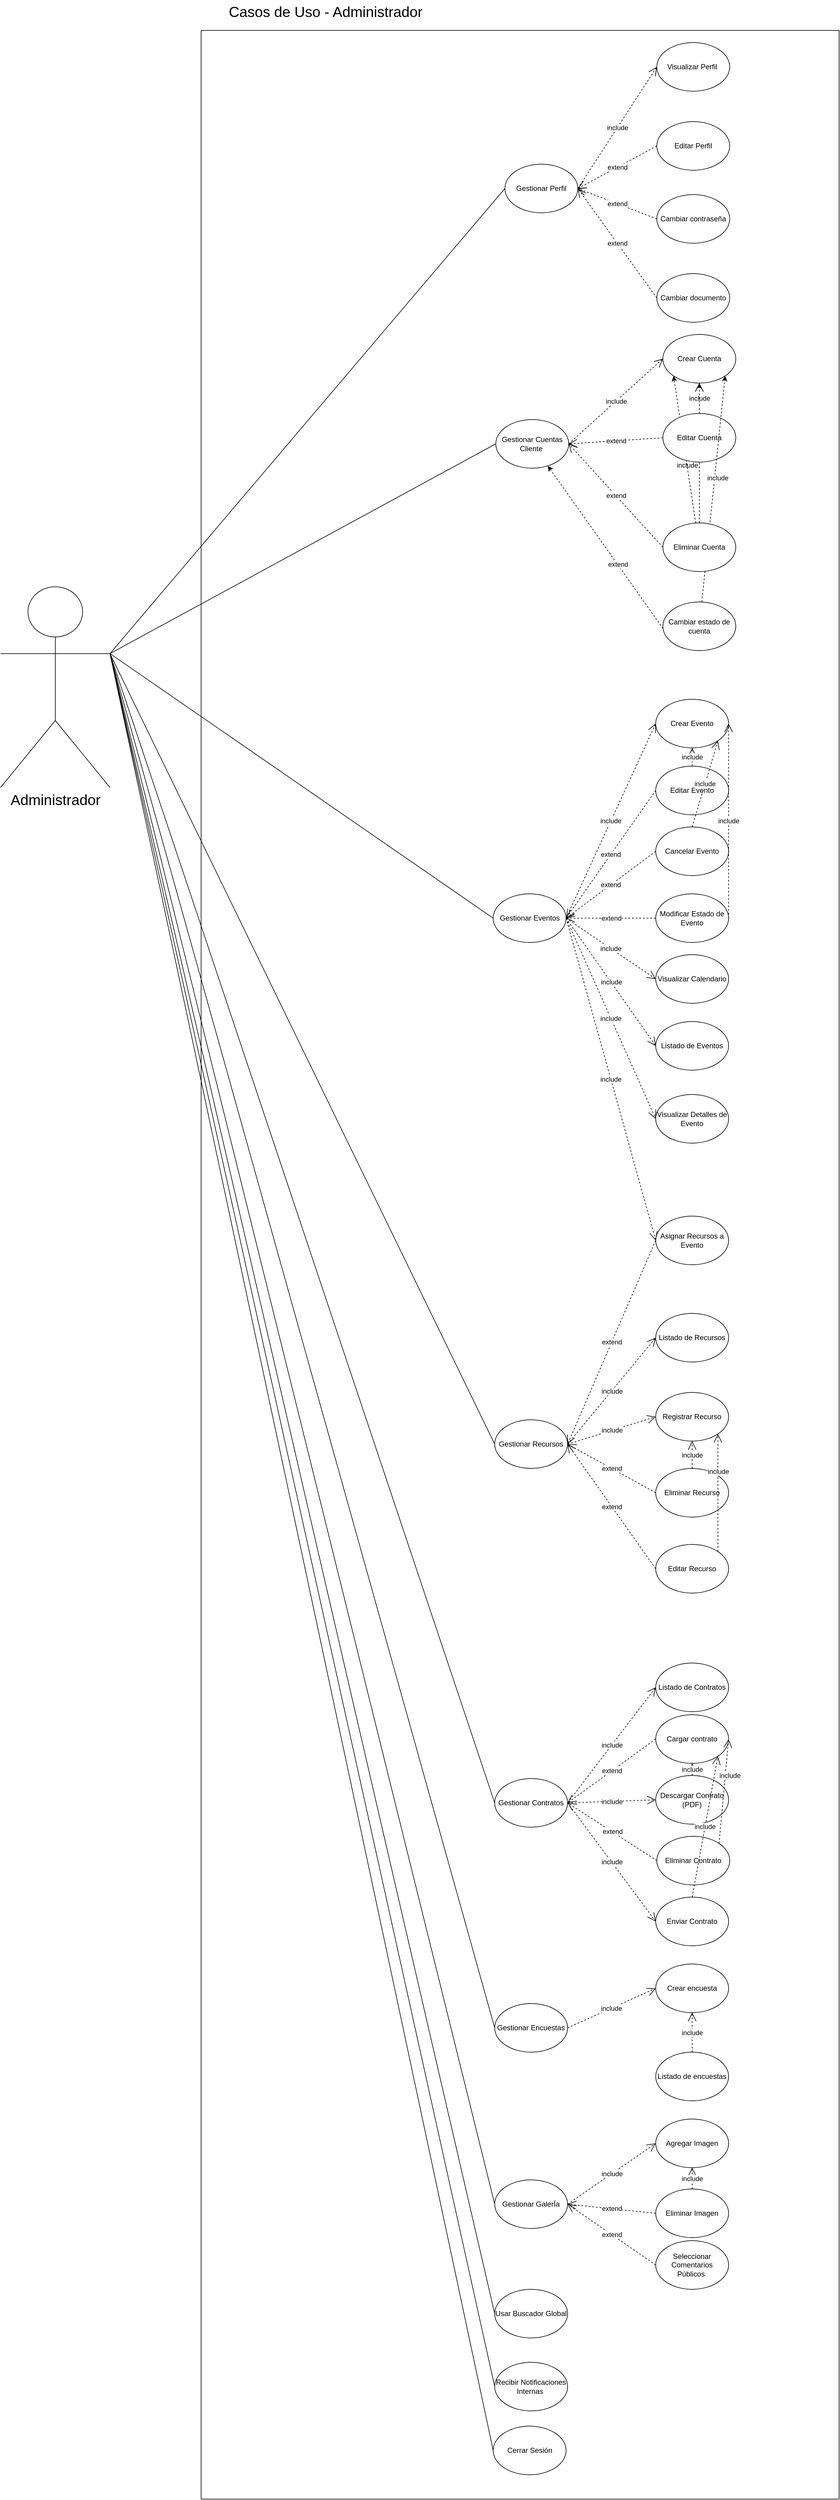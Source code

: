 <mxfile version="27.1.6">
  <diagram name="Página-1" id="qCD8LlZWf-FDTF0RTweC">
    <mxGraphModel grid="1" page="1" gridSize="10" guides="1" tooltips="1" connect="1" arrows="1" fold="1" pageScale="1" pageWidth="850" pageHeight="1100" math="0" shadow="0">
      <root>
        <mxCell id="0" />
        <mxCell id="1" parent="0" />
        <mxCell id="HKg7R5XcDU68hKLo9QRB-1" value="" style="rounded=0;whiteSpace=wrap;html=1;" vertex="1" parent="1">
          <mxGeometry x="440" y="90" width="1050" height="4060" as="geometry" />
        </mxCell>
        <mxCell id="HKg7R5XcDU68hKLo9QRB-2" value="&lt;font style=&quot;font-size: 24px;&quot;&gt;Administrador&lt;/font&gt;" style="shape=umlActor;verticalLabelPosition=bottom;verticalAlign=top;html=1;outlineConnect=0;" vertex="1" parent="1">
          <mxGeometry x="110" y="1005" width="180" height="330" as="geometry" />
        </mxCell>
        <mxCell id="HKg7R5XcDU68hKLo9QRB-5" value="Crear Evento" style="ellipse;whiteSpace=wrap;html=1;" vertex="1" parent="1">
          <mxGeometry x="1188.18" y="1190" width="120" height="80" as="geometry" />
        </mxCell>
        <mxCell id="HKg7R5XcDU68hKLo9QRB-7" value="Gestionar Cuentas Cliente&amp;nbsp;" style="ellipse;whiteSpace=wrap;html=1;" vertex="1" parent="1">
          <mxGeometry x="925" y="730" width="120" height="80" as="geometry" />
        </mxCell>
        <mxCell id="HKg7R5XcDU68hKLo9QRB-12" value="&lt;font style=&quot;font-size: 24px;&quot;&gt;Casos de Uso - Administrador&lt;/font&gt;" style="text;html=1;align=center;verticalAlign=middle;whiteSpace=wrap;rounded=0;" vertex="1" parent="1">
          <mxGeometry x="470" y="40" width="350" height="40" as="geometry" />
        </mxCell>
        <mxCell id="HKg7R5XcDU68hKLo9QRB-16" value="Editar Evento" style="ellipse;whiteSpace=wrap;html=1;" vertex="1" parent="1">
          <mxGeometry x="1188.18" y="1300" width="120" height="80" as="geometry" />
        </mxCell>
        <mxCell id="HKg7R5XcDU68hKLo9QRB-17" value="Cancelar Evento" style="ellipse;whiteSpace=wrap;html=1;" vertex="1" parent="1">
          <mxGeometry x="1188.18" y="1400" width="120" height="80" as="geometry" />
        </mxCell>
        <mxCell id="HKg7R5XcDU68hKLo9QRB-18" value="Modificar Estado de Evento" style="ellipse;whiteSpace=wrap;html=1;" vertex="1" parent="1">
          <mxGeometry x="1188.18" y="1510" width="120" height="80" as="geometry" />
        </mxCell>
        <mxCell id="HKg7R5XcDU68hKLo9QRB-24" value="Eliminar Recurso" style="ellipse;whiteSpace=wrap;html=1;" vertex="1" parent="1">
          <mxGeometry x="1188.18" y="2455" width="120" height="80" as="geometry" />
        </mxCell>
        <mxCell id="HKg7R5XcDU68hKLo9QRB-25" value="Listado de Contratos" style="ellipse;whiteSpace=wrap;html=1;" vertex="1" parent="1">
          <mxGeometry x="1188.18" y="2775" width="120" height="80" as="geometry" />
        </mxCell>
        <mxCell id="HKg7R5XcDU68hKLo9QRB-27" value="Visualizar Calendario" style="ellipse;whiteSpace=wrap;html=1;" vertex="1" parent="1">
          <mxGeometry x="1188.18" y="1610" width="120" height="80" as="geometry" />
        </mxCell>
        <mxCell id="HKg7R5XcDU68hKLo9QRB-33" value="Seleccionar Comentarios Públicos&amp;nbsp;" style="ellipse;whiteSpace=wrap;html=1;" vertex="1" parent="1">
          <mxGeometry x="1188.18" y="3725" width="120" height="80" as="geometry" />
        </mxCell>
        <mxCell id="HKg7R5XcDU68hKLo9QRB-39" value="" style="endArrow=none;html=1;rounded=0;entryX=0;entryY=0.5;entryDx=0;entryDy=0;exitX=1;exitY=0.333;exitDx=0;exitDy=0;exitPerimeter=0;" edge="1" parent="1" source="HKg7R5XcDU68hKLo9QRB-2" target="HKg7R5XcDU68hKLo9QRB-7">
          <mxGeometry width="50" height="50" relative="1" as="geometry">
            <mxPoint x="340" y="820" as="sourcePoint" />
            <mxPoint x="1340" y="440" as="targetPoint" />
          </mxGeometry>
        </mxCell>
        <mxCell id="HKg7R5XcDU68hKLo9QRB-40" style="edgeStyle=orthogonalEdgeStyle;rounded=0;orthogonalLoop=1;jettySize=auto;html=1;exitX=0.5;exitY=1;exitDx=0;exitDy=0;" edge="1" parent="1">
          <mxGeometry relative="1" as="geometry">
            <mxPoint x="982.5" y="370" as="sourcePoint" />
            <mxPoint x="982.5" y="370" as="targetPoint" />
          </mxGeometry>
        </mxCell>
        <mxCell id="HKg7R5XcDU68hKLo9QRB-41" value="Asignar Recursos a Evento" style="ellipse;whiteSpace=wrap;html=1;" vertex="1" parent="1">
          <mxGeometry x="1188.18" y="2040" width="120" height="80" as="geometry" />
        </mxCell>
        <mxCell id="HKg7R5XcDU68hKLo9QRB-42" value="Editar Recurso" style="ellipse;whiteSpace=wrap;html=1;" vertex="1" parent="1">
          <mxGeometry x="1188.18" y="2580" width="120" height="80" as="geometry" />
        </mxCell>
        <mxCell id="HKg7R5XcDU68hKLo9QRB-43" value="Listado de Recursos" style="ellipse;whiteSpace=wrap;html=1;" vertex="1" parent="1">
          <mxGeometry x="1188.18" y="2200" width="120" height="80" as="geometry" />
        </mxCell>
        <mxCell id="HKg7R5XcDU68hKLo9QRB-46" value="" style="endArrow=none;html=1;rounded=0;entryX=0;entryY=0.5;entryDx=0;entryDy=0;exitX=1;exitY=0.333;exitDx=0;exitDy=0;exitPerimeter=0;" edge="1" parent="1" source="HKg7R5XcDU68hKLo9QRB-2" target="RX_kHGL_RDS74yyBWtLW-24">
          <mxGeometry width="50" height="50" relative="1" as="geometry">
            <mxPoint x="340" y="820" as="sourcePoint" />
            <mxPoint x="980" y="520" as="targetPoint" />
          </mxGeometry>
        </mxCell>
        <mxCell id="HKg7R5XcDU68hKLo9QRB-50" value="Crear encuesta" style="ellipse;whiteSpace=wrap;html=1;" vertex="1" parent="1">
          <mxGeometry x="1188.18" y="3270" width="120" height="80" as="geometry" />
        </mxCell>
        <mxCell id="HKg7R5XcDU68hKLo9QRB-63" value="Usar Buscador Global" style="ellipse;whiteSpace=wrap;html=1;" vertex="1" parent="1">
          <mxGeometry x="923.18" y="3805" width="120" height="80" as="geometry" />
        </mxCell>
        <mxCell id="HKg7R5XcDU68hKLo9QRB-86" value="" style="endArrow=none;html=1;rounded=0;entryX=0;entryY=0.5;entryDx=0;entryDy=0;exitX=1;exitY=0.333;exitDx=0;exitDy=0;exitPerimeter=0;" edge="1" parent="1" source="HKg7R5XcDU68hKLo9QRB-2" target="fYBRZ07Q0E3q4MqtSQ1T-11">
          <mxGeometry width="50" height="50" relative="1" as="geometry">
            <mxPoint x="270" y="990" as="sourcePoint" />
            <mxPoint x="925" y="2500" as="targetPoint" />
          </mxGeometry>
        </mxCell>
        <mxCell id="HKg7R5XcDU68hKLo9QRB-93" value="" style="endArrow=none;html=1;rounded=0;entryX=0;entryY=0.5;entryDx=0;entryDy=0;exitX=1;exitY=0.333;exitDx=0;exitDy=0;exitPerimeter=0;" edge="1" parent="1" source="HKg7R5XcDU68hKLo9QRB-2" target="RX_kHGL_RDS74yyBWtLW-43">
          <mxGeometry width="50" height="50" relative="1" as="geometry">
            <mxPoint x="280" y="980" as="sourcePoint" />
            <mxPoint x="925" y="2920" as="targetPoint" />
          </mxGeometry>
        </mxCell>
        <mxCell id="HKg7R5XcDU68hKLo9QRB-104" value="" style="endArrow=none;html=1;rounded=0;exitX=1;exitY=0.333;exitDx=0;exitDy=0;exitPerimeter=0;entryX=0;entryY=0.5;entryDx=0;entryDy=0;" edge="1" parent="1" source="HKg7R5XcDU68hKLo9QRB-2" target="HKg7R5XcDU68hKLo9QRB-63">
          <mxGeometry width="50" height="50" relative="1" as="geometry">
            <mxPoint x="280" y="1000" as="sourcePoint" />
            <mxPoint x="920" y="3160" as="targetPoint" />
          </mxGeometry>
        </mxCell>
        <mxCell id="fYBRZ07Q0E3q4MqtSQ1T-7" value="Registrar Recurso" style="ellipse;whiteSpace=wrap;html=1;" vertex="1" parent="1">
          <mxGeometry x="1188.18" y="2330" width="120" height="80" as="geometry" />
        </mxCell>
        <mxCell id="fYBRZ07Q0E3q4MqtSQ1T-11" value="Recibir Notificaciones Internas&amp;nbsp;" style="ellipse;whiteSpace=wrap;html=1;" vertex="1" parent="1">
          <mxGeometry x="923.18" y="3925" width="120" height="80" as="geometry" />
        </mxCell>
        <mxCell id="fYBRZ07Q0E3q4MqtSQ1T-19" value="" style="endArrow=none;html=1;rounded=0;entryX=0;entryY=0.5;entryDx=0;entryDy=0;exitX=1;exitY=0.333;exitDx=0;exitDy=0;exitPerimeter=0;" edge="1" parent="1" source="HKg7R5XcDU68hKLo9QRB-2" target="RX_kHGL_RDS74yyBWtLW-40">
          <mxGeometry width="50" height="50" relative="1" as="geometry">
            <mxPoint x="280" y="1100" as="sourcePoint" />
            <mxPoint x="920" y="3450" as="targetPoint" />
          </mxGeometry>
        </mxCell>
        <mxCell id="keC2F5JN13AykL1fHEA7-13" value="Listado de encuestas" style="ellipse;whiteSpace=wrap;html=1;" vertex="1" parent="1">
          <mxGeometry x="1188.18" y="3415" width="120" height="80" as="geometry" />
        </mxCell>
        <mxCell id="keC2F5JN13AykL1fHEA7-15" value="" style="endArrow=none;html=1;rounded=0;exitX=1;exitY=0.333;exitDx=0;exitDy=0;exitPerimeter=0;entryX=0;entryY=0.5;entryDx=0;entryDy=0;" edge="1" parent="1" source="HKg7R5XcDU68hKLo9QRB-2" target="RX_kHGL_RDS74yyBWtLW-18">
          <mxGeometry width="50" height="50" relative="1" as="geometry">
            <mxPoint x="440" y="1417" as="sourcePoint" />
            <mxPoint x="927" y="1030" as="targetPoint" />
          </mxGeometry>
        </mxCell>
        <mxCell id="keC2F5JN13AykL1fHEA7-20" value="" style="endArrow=none;html=1;rounded=0;exitX=1;exitY=0.333;exitDx=0;exitDy=0;exitPerimeter=0;entryX=0;entryY=0.5;entryDx=0;entryDy=0;" edge="1" parent="1" source="HKg7R5XcDU68hKLo9QRB-2" target="RX_kHGL_RDS74yyBWtLW-31">
          <mxGeometry width="50" height="50" relative="1" as="geometry">
            <mxPoint x="1070" y="1240" as="sourcePoint" />
            <mxPoint x="1715" y="1523" as="targetPoint" />
          </mxGeometry>
        </mxCell>
        <mxCell id="keC2F5JN13AykL1fHEA7-24" value="Cambiar documento" style="ellipse;whiteSpace=wrap;html=1;" vertex="1" parent="1">
          <mxGeometry x="1190" y="490" width="120" height="80" as="geometry" />
        </mxCell>
        <mxCell id="keC2F5JN13AykL1fHEA7-27" value="Eliminar Contrato" style="ellipse;whiteSpace=wrap;html=1;" vertex="1" parent="1">
          <mxGeometry x="1190" y="3060" width="120" height="80" as="geometry" />
        </mxCell>
        <mxCell id="RX_kHGL_RDS74yyBWtLW-1" value="Visualizar Perfil&amp;nbsp;" style="ellipse;whiteSpace=wrap;html=1;" vertex="1" parent="1">
          <mxGeometry x="1190" y="110" width="120" height="80" as="geometry" />
        </mxCell>
        <mxCell id="RX_kHGL_RDS74yyBWtLW-2" value="Editar Perfil" style="ellipse;whiteSpace=wrap;html=1;" vertex="1" parent="1">
          <mxGeometry x="1190" y="240" width="120" height="80" as="geometry" />
        </mxCell>
        <mxCell id="RX_kHGL_RDS74yyBWtLW-3" value="Cambiar contraseña" style="ellipse;whiteSpace=wrap;html=1;" vertex="1" parent="1">
          <mxGeometry x="1190" y="360" width="120" height="80" as="geometry" />
        </mxCell>
        <mxCell id="RX_kHGL_RDS74yyBWtLW-4" value="Gestionar Perfil" style="ellipse;whiteSpace=wrap;html=1;" vertex="1" parent="1">
          <mxGeometry x="940" y="310" width="120" height="80" as="geometry" />
        </mxCell>
        <mxCell id="RX_kHGL_RDS74yyBWtLW-5" value="" style="endArrow=none;html=1;rounded=0;entryX=0;entryY=0.5;entryDx=0;entryDy=0;exitX=1;exitY=0.333;exitDx=0;exitDy=0;exitPerimeter=0;" edge="1" parent="1" source="HKg7R5XcDU68hKLo9QRB-2" target="RX_kHGL_RDS74yyBWtLW-4">
          <mxGeometry width="50" height="50" relative="1" as="geometry">
            <mxPoint x="870" y="1155" as="sourcePoint" />
            <mxPoint x="1503" y="490" as="targetPoint" />
          </mxGeometry>
        </mxCell>
        <mxCell id="RX_kHGL_RDS74yyBWtLW-14" value="Crear Cuenta" style="ellipse;whiteSpace=wrap;html=1;" vertex="1" parent="1">
          <mxGeometry x="1200" y="590" width="120" height="80" as="geometry" />
        </mxCell>
        <mxCell id="RX_kHGL_RDS74yyBWtLW-18" value="Gestionar Eventos" style="ellipse;whiteSpace=wrap;html=1;" vertex="1" parent="1">
          <mxGeometry x="920.68" y="1510" width="120" height="80" as="geometry" />
        </mxCell>
        <mxCell id="RX_kHGL_RDS74yyBWtLW-24" value="Gestionar Recursos" style="ellipse;whiteSpace=wrap;html=1;" vertex="1" parent="1">
          <mxGeometry x="923.18" y="2375" width="120" height="80" as="geometry" />
        </mxCell>
        <mxCell id="RX_kHGL_RDS74yyBWtLW-31" value="Gestionar Contratos" style="ellipse;whiteSpace=wrap;html=1;" vertex="1" parent="1">
          <mxGeometry x="923.18" y="2965" width="120" height="80" as="geometry" />
        </mxCell>
        <mxCell id="RX_kHGL_RDS74yyBWtLW-32" value="Descargar Contrato (PDF)" style="ellipse;whiteSpace=wrap;html=1;" vertex="1" parent="1">
          <mxGeometry x="1188.18" y="2960" width="120" height="80" as="geometry" />
        </mxCell>
        <mxCell id="RX_kHGL_RDS74yyBWtLW-33" style="edgeStyle=orthogonalEdgeStyle;rounded=0;orthogonalLoop=1;jettySize=auto;html=1;exitX=0.5;exitY=1;exitDx=0;exitDy=0;" edge="1" parent="1" source="keC2F5JN13AykL1fHEA7-27" target="keC2F5JN13AykL1fHEA7-27">
          <mxGeometry relative="1" as="geometry" />
        </mxCell>
        <mxCell id="RX_kHGL_RDS74yyBWtLW-34" value="Enviar Contrato" style="ellipse;whiteSpace=wrap;html=1;" vertex="1" parent="1">
          <mxGeometry x="1188.18" y="3160" width="120" height="80" as="geometry" />
        </mxCell>
        <mxCell id="RX_kHGL_RDS74yyBWtLW-40" value="Gestionar Encuestas" style="ellipse;whiteSpace=wrap;html=1;" vertex="1" parent="1">
          <mxGeometry x="923.18" y="3335" width="120" height="80" as="geometry" />
        </mxCell>
        <mxCell id="RX_kHGL_RDS74yyBWtLW-43" value="Gestionar GalerÍa" style="ellipse;whiteSpace=wrap;html=1;" vertex="1" parent="1">
          <mxGeometry x="923.18" y="3625" width="120" height="80" as="geometry" />
        </mxCell>
        <mxCell id="RX_kHGL_RDS74yyBWtLW-44" value="Agregar Imagen" style="ellipse;whiteSpace=wrap;html=1;" vertex="1" parent="1">
          <mxGeometry x="1188.18" y="3525" width="120" height="80" as="geometry" />
        </mxCell>
        <mxCell id="RX_kHGL_RDS74yyBWtLW-45" value="Eliminar Imagen" style="ellipse;whiteSpace=wrap;html=1;" vertex="1" parent="1">
          <mxGeometry x="1188.18" y="3640" width="120" height="80" as="geometry" />
        </mxCell>
        <mxCell id="RX_kHGL_RDS74yyBWtLW-52" value="Cerrar Sesión" style="ellipse;whiteSpace=wrap;html=1;" vertex="1" parent="1">
          <mxGeometry x="920.68" y="4030" width="120" height="80" as="geometry" />
        </mxCell>
        <mxCell id="RX_kHGL_RDS74yyBWtLW-54" value="Visualizar Detalles de Evento&lt;span style=&quot;color: rgba(0, 0, 0, 0); font-family: monospace; font-size: 0px; text-align: start; text-wrap-mode: nowrap;&quot;&gt;%3CmxGraphModel%3E%3Croot%3E%3CmxCell%20id%3D%220%22%2F%3E%3CmxCell%20id%3D%221%22%20parent%3D%220%22%2F%3E%3CmxCell%20id%3D%222%22%20value%3D%22%22%20style%3D%22endArrow%3Dnone%3Bhtml%3D1%3Brounded%3D0%3BexitX%3D1%3BexitY%3D0.5%3BexitDx%3D0%3BexitDy%3D0%3BentryX%3D0%3BentryY%3D0.5%3BentryDx%3D0%3BentryDy%3D0%3B%22%20edge%3D%221%22%20parent%3D%221%22%3E%3CmxGeometry%20width%3D%2250%22%20height%3D%2250%22%20relative%3D%221%22%20as%3D%22geometry%22%3E%3CmxPoint%20x%3D%22770%22%20y%3D%22-310%22%20as%3D%22sourcePoint%22%2F%3E%3CmxPoint%20x%3D%221020%22%20y%3D%22-240%22%20as%3D%22targetPoint%22%2F%3E%3C%2FmxGeometry%3E%3C%2FmxCell%3E%3C%2Froot%3E%3C%2FmxGraphModel%3E&lt;/span&gt;" style="ellipse;whiteSpace=wrap;html=1;" vertex="1" parent="1">
          <mxGeometry x="1188.18" y="1840" width="120" height="80" as="geometry" />
        </mxCell>
        <mxCell id="RX_kHGL_RDS74yyBWtLW-55" value="Listado de Eventos" style="ellipse;whiteSpace=wrap;html=1;" vertex="1" parent="1">
          <mxGeometry x="1188.18" y="1720" width="120" height="80" as="geometry" />
        </mxCell>
        <mxCell id="RX_kHGL_RDS74yyBWtLW-76" value="" style="endArrow=none;html=1;rounded=0;entryX=0;entryY=0.5;entryDx=0;entryDy=0;exitX=1;exitY=0.333;exitDx=0;exitDy=0;exitPerimeter=0;" edge="1" parent="1" source="HKg7R5XcDU68hKLo9QRB-2" target="RX_kHGL_RDS74yyBWtLW-52">
          <mxGeometry width="50" height="50" relative="1" as="geometry">
            <mxPoint x="920" y="3700" as="sourcePoint" />
            <mxPoint x="1555" y="6310" as="targetPoint" />
          </mxGeometry>
        </mxCell>
        <mxCell id="RX_kHGL_RDS74yyBWtLW-87" value="include" style="endArrow=open;endSize=12;dashed=1;html=1;rounded=0;exitX=1;exitY=0.5;exitDx=0;exitDy=0;entryX=0;entryY=0.5;entryDx=0;entryDy=0;" edge="1" parent="1" source="RX_kHGL_RDS74yyBWtLW-4" target="RX_kHGL_RDS74yyBWtLW-1">
          <mxGeometry width="160" relative="1" as="geometry">
            <mxPoint x="1210" y="210" as="sourcePoint" />
            <mxPoint x="1370" y="210" as="targetPoint" />
          </mxGeometry>
        </mxCell>
        <mxCell id="RX_kHGL_RDS74yyBWtLW-88" value="extend" style="endArrow=open;endSize=12;dashed=1;html=1;rounded=0;exitX=0;exitY=0.5;exitDx=0;exitDy=0;entryX=1;entryY=0.5;entryDx=0;entryDy=0;" edge="1" parent="1" source="RX_kHGL_RDS74yyBWtLW-2" target="RX_kHGL_RDS74yyBWtLW-4">
          <mxGeometry width="160" relative="1" as="geometry">
            <mxPoint x="1100" y="480" as="sourcePoint" />
            <mxPoint x="1230" y="280" as="targetPoint" />
          </mxGeometry>
        </mxCell>
        <mxCell id="RX_kHGL_RDS74yyBWtLW-89" value="extend" style="endArrow=open;endSize=12;dashed=1;html=1;rounded=0;exitX=0;exitY=0.5;exitDx=0;exitDy=0;entryX=1;entryY=0.5;entryDx=0;entryDy=0;" edge="1" parent="1" source="RX_kHGL_RDS74yyBWtLW-3" target="RX_kHGL_RDS74yyBWtLW-4">
          <mxGeometry width="160" relative="1" as="geometry">
            <mxPoint x="1320" y="280" as="sourcePoint" />
            <mxPoint x="1190" y="350" as="targetPoint" />
          </mxGeometry>
        </mxCell>
        <mxCell id="RX_kHGL_RDS74yyBWtLW-90" value="extend" style="endArrow=open;endSize=12;dashed=1;html=1;rounded=0;exitX=0;exitY=0.5;exitDx=0;exitDy=0;entryX=1;entryY=0.5;entryDx=0;entryDy=0;" edge="1" parent="1" source="keC2F5JN13AykL1fHEA7-24" target="RX_kHGL_RDS74yyBWtLW-4">
          <mxGeometry x="-0.0" width="160" relative="1" as="geometry">
            <mxPoint x="1320" y="400" as="sourcePoint" />
            <mxPoint x="1190" y="470" as="targetPoint" />
            <mxPoint as="offset" />
          </mxGeometry>
        </mxCell>
        <mxCell id="RX_kHGL_RDS74yyBWtLW-92" value="extend" style="endArrow=open;endSize=12;dashed=1;html=1;rounded=0;exitX=0;exitY=0.5;exitDx=0;exitDy=0;entryX=1;entryY=0.5;entryDx=0;entryDy=0;" edge="1" parent="1" source="RX_kHGL_RDS74yyBWtLW-13" target="HKg7R5XcDU68hKLo9QRB-7">
          <mxGeometry width="160" relative="1" as="geometry">
            <mxPoint x="1240" y="810" as="sourcePoint" />
            <mxPoint x="1140" y="960" as="targetPoint" />
          </mxGeometry>
        </mxCell>
        <mxCell id="RX_kHGL_RDS74yyBWtLW-93" value="extend" style="endArrow=open;endSize=12;dashed=1;html=1;rounded=0;exitX=0;exitY=0.5;exitDx=0;exitDy=0;entryX=1;entryY=0.5;entryDx=0;entryDy=0;" edge="1" parent="1" source="RX_kHGL_RDS74yyBWtLW-11" target="HKg7R5XcDU68hKLo9QRB-7">
          <mxGeometry width="160" relative="1" as="geometry">
            <mxPoint x="1290" y="760" as="sourcePoint" />
            <mxPoint x="1190" y="910" as="targetPoint" />
          </mxGeometry>
        </mxCell>
        <mxCell id="RX_kHGL_RDS74yyBWtLW-94" value="include" style="endArrow=open;endSize=12;dashed=1;html=1;rounded=0;entryX=0;entryY=0.5;entryDx=0;entryDy=0;exitX=1;exitY=0.5;exitDx=0;exitDy=0;" edge="1" parent="1" source="HKg7R5XcDU68hKLo9QRB-7" target="RX_kHGL_RDS74yyBWtLW-14">
          <mxGeometry width="160" relative="1" as="geometry">
            <mxPoint x="1180" y="430" as="sourcePoint" />
            <mxPoint x="1300" y="240" as="targetPoint" />
          </mxGeometry>
        </mxCell>
        <mxCell id="RX_kHGL_RDS74yyBWtLW-95" value="extend" style="endArrow=open;endSize=12;dashed=1;html=1;rounded=0;exitX=0;exitY=0.5;exitDx=0;exitDy=0;entryX=1;entryY=0.5;entryDx=0;entryDy=0;" edge="1" parent="1" source="HKg7R5XcDU68hKLo9QRB-16" target="RX_kHGL_RDS74yyBWtLW-18">
          <mxGeometry width="160" relative="1" as="geometry">
            <mxPoint x="1283.18" y="1160" as="sourcePoint" />
            <mxPoint x="1138.18" y="1070" as="targetPoint" />
          </mxGeometry>
        </mxCell>
        <mxCell id="RX_kHGL_RDS74yyBWtLW-96" value="extend" style="endArrow=open;endSize=12;dashed=1;html=1;rounded=0;exitX=0;exitY=0.5;exitDx=0;exitDy=0;entryX=1;entryY=0.5;entryDx=0;entryDy=0;" edge="1" parent="1" source="HKg7R5XcDU68hKLo9QRB-17" target="RX_kHGL_RDS74yyBWtLW-18">
          <mxGeometry width="160" relative="1" as="geometry">
            <mxPoint x="1333.18" y="1460" as="sourcePoint" />
            <mxPoint x="1188.18" y="1370" as="targetPoint" />
          </mxGeometry>
        </mxCell>
        <mxCell id="RX_kHGL_RDS74yyBWtLW-97" value="extend" style="endArrow=open;endSize=12;dashed=1;html=1;rounded=0;exitX=0;exitY=0.5;exitDx=0;exitDy=0;entryX=1;entryY=0.5;entryDx=0;entryDy=0;" edge="1" parent="1" source="HKg7R5XcDU68hKLo9QRB-18" target="RX_kHGL_RDS74yyBWtLW-18">
          <mxGeometry width="160" relative="1" as="geometry">
            <mxPoint x="1433.18" y="1740" as="sourcePoint" />
            <mxPoint x="1288.18" y="1650" as="targetPoint" />
          </mxGeometry>
        </mxCell>
        <mxCell id="RX_kHGL_RDS74yyBWtLW-99" value="include" style="endArrow=open;endSize=12;dashed=1;html=1;rounded=0;entryX=0;entryY=0.5;entryDx=0;entryDy=0;exitX=1;exitY=0.5;exitDx=0;exitDy=0;" edge="1" parent="1" source="RX_kHGL_RDS74yyBWtLW-18" target="HKg7R5XcDU68hKLo9QRB-5">
          <mxGeometry width="160" relative="1" as="geometry">
            <mxPoint x="1028.18" y="1340" as="sourcePoint" />
            <mxPoint x="1173.18" y="1250" as="targetPoint" />
          </mxGeometry>
        </mxCell>
        <mxCell id="RX_kHGL_RDS74yyBWtLW-100" value="include" style="endArrow=open;endSize=12;dashed=1;html=1;rounded=0;entryX=0;entryY=0.5;entryDx=0;entryDy=0;exitX=1;exitY=0.5;exitDx=0;exitDy=0;" edge="1" parent="1" source="RX_kHGL_RDS74yyBWtLW-18" target="HKg7R5XcDU68hKLo9QRB-27">
          <mxGeometry width="160" relative="1" as="geometry">
            <mxPoint x="910.68" y="1720" as="sourcePoint" />
            <mxPoint x="1055.68" y="1630" as="targetPoint" />
          </mxGeometry>
        </mxCell>
        <mxCell id="RX_kHGL_RDS74yyBWtLW-101" value="include" style="endArrow=open;endSize=12;dashed=1;html=1;rounded=0;entryX=0;entryY=0.5;entryDx=0;entryDy=0;exitX=1;exitY=0.5;exitDx=0;exitDy=0;" edge="1" parent="1" source="RX_kHGL_RDS74yyBWtLW-18" target="RX_kHGL_RDS74yyBWtLW-55">
          <mxGeometry width="160" relative="1" as="geometry">
            <mxPoint x="1348.18" y="1700" as="sourcePoint" />
            <mxPoint x="1493.18" y="1610" as="targetPoint" />
          </mxGeometry>
        </mxCell>
        <mxCell id="RX_kHGL_RDS74yyBWtLW-102" value="include" style="endArrow=open;endSize=12;dashed=1;html=1;rounded=0;entryX=0;entryY=0.5;entryDx=0;entryDy=0;exitX=1;exitY=0.5;exitDx=0;exitDy=0;" edge="1" parent="1" source="RX_kHGL_RDS74yyBWtLW-18" target="RX_kHGL_RDS74yyBWtLW-54">
          <mxGeometry width="160" relative="1" as="geometry">
            <mxPoint x="1548.18" y="1830" as="sourcePoint" />
            <mxPoint x="1693.18" y="1740" as="targetPoint" />
          </mxGeometry>
        </mxCell>
        <mxCell id="RX_kHGL_RDS74yyBWtLW-103" value="include" style="endArrow=open;endSize=12;dashed=1;html=1;rounded=0;entryX=0;entryY=0.5;entryDx=0;entryDy=0;exitX=1;exitY=0.5;exitDx=0;exitDy=0;" edge="1" parent="1" source="RX_kHGL_RDS74yyBWtLW-18" target="HKg7R5XcDU68hKLo9QRB-41">
          <mxGeometry width="160" relative="1" as="geometry">
            <mxPoint x="1628.18" y="1890" as="sourcePoint" />
            <mxPoint x="1773.18" y="1800" as="targetPoint" />
          </mxGeometry>
        </mxCell>
        <mxCell id="RX_kHGL_RDS74yyBWtLW-105" value="extend" style="endArrow=open;endSize=12;dashed=1;html=1;rounded=0;exitX=0;exitY=0.5;exitDx=0;exitDy=0;entryX=1;entryY=0.5;entryDx=0;entryDy=0;" edge="1" parent="1" source="HKg7R5XcDU68hKLo9QRB-41" target="RX_kHGL_RDS74yyBWtLW-24">
          <mxGeometry width="160" relative="1" as="geometry">
            <mxPoint x="1135.18" y="2290" as="sourcePoint" />
            <mxPoint x="988.18" y="2290" as="targetPoint" />
          </mxGeometry>
        </mxCell>
        <mxCell id="RX_kHGL_RDS74yyBWtLW-106" value="include" style="endArrow=open;endSize=12;dashed=1;html=1;rounded=0;entryX=0;entryY=0.5;entryDx=0;entryDy=0;exitX=1;exitY=0.5;exitDx=0;exitDy=0;" edge="1" parent="1" source="RX_kHGL_RDS74yyBWtLW-24" target="HKg7R5XcDU68hKLo9QRB-43">
          <mxGeometry width="160" relative="1" as="geometry">
            <mxPoint x="1088.18" y="1790" as="sourcePoint" />
            <mxPoint x="1235.18" y="2320" as="targetPoint" />
          </mxGeometry>
        </mxCell>
        <mxCell id="RX_kHGL_RDS74yyBWtLW-108" value="extend" style="endArrow=open;endSize=12;dashed=1;html=1;rounded=0;exitX=0;exitY=0.5;exitDx=0;exitDy=0;entryX=1;entryY=0.5;entryDx=0;entryDy=0;" edge="1" parent="1" source="HKg7R5XcDU68hKLo9QRB-24" target="RX_kHGL_RDS74yyBWtLW-24">
          <mxGeometry width="160" relative="1" as="geometry">
            <mxPoint x="1375.18" y="2430" as="sourcePoint" />
            <mxPoint x="1228.18" y="2540" as="targetPoint" />
          </mxGeometry>
        </mxCell>
        <mxCell id="RX_kHGL_RDS74yyBWtLW-109" value="extend" style="endArrow=open;endSize=12;dashed=1;html=1;rounded=0;exitX=0;exitY=0.5;exitDx=0;exitDy=0;entryX=1;entryY=0.5;entryDx=0;entryDy=0;" edge="1" parent="1" source="HKg7R5XcDU68hKLo9QRB-42" target="RX_kHGL_RDS74yyBWtLW-24">
          <mxGeometry width="160" relative="1" as="geometry">
            <mxPoint x="1345.18" y="2390" as="sourcePoint" />
            <mxPoint x="1198.18" y="2500" as="targetPoint" />
          </mxGeometry>
        </mxCell>
        <mxCell id="RX_kHGL_RDS74yyBWtLW-110" value="include" style="endArrow=open;endSize=12;dashed=1;html=1;rounded=0;entryX=0;entryY=0.5;entryDx=0;entryDy=0;exitX=1;exitY=0.5;exitDx=0;exitDy=0;" edge="1" parent="1" source="RX_kHGL_RDS74yyBWtLW-24" target="fYBRZ07Q0E3q4MqtSQ1T-7">
          <mxGeometry width="160" relative="1" as="geometry">
            <mxPoint x="1168.18" y="2510" as="sourcePoint" />
            <mxPoint x="1313.18" y="2420" as="targetPoint" />
          </mxGeometry>
        </mxCell>
        <mxCell id="RX_kHGL_RDS74yyBWtLW-111" value="include" style="endArrow=open;endSize=12;dashed=1;html=1;rounded=0;entryX=0;entryY=0.5;entryDx=0;entryDy=0;exitX=1;exitY=0.5;exitDx=0;exitDy=0;" edge="1" parent="1" source="RX_kHGL_RDS74yyBWtLW-31" target="HKg7R5XcDU68hKLo9QRB-25">
          <mxGeometry width="160" relative="1" as="geometry">
            <mxPoint x="988.18" y="2790" as="sourcePoint" />
            <mxPoint x="1133.18" y="2820" as="targetPoint" />
          </mxGeometry>
        </mxCell>
        <mxCell id="RX_kHGL_RDS74yyBWtLW-114" value="extend" style="endArrow=open;endSize=12;dashed=1;html=1;rounded=0;exitX=0;exitY=0.5;exitDx=0;exitDy=0;entryX=1;entryY=0.5;entryDx=0;entryDy=0;" edge="1" parent="1" source="keC2F5JN13AykL1fHEA7-27" target="RX_kHGL_RDS74yyBWtLW-31">
          <mxGeometry width="160" relative="1" as="geometry">
            <mxPoint x="1243.18" y="3050" as="sourcePoint" />
            <mxPoint x="1098.18" y="2970" as="targetPoint" />
          </mxGeometry>
        </mxCell>
        <mxCell id="RX_kHGL_RDS74yyBWtLW-116" value="include" style="endArrow=open;endSize=12;dashed=1;html=1;rounded=0;exitX=1;exitY=0.5;exitDx=0;exitDy=0;entryX=0;entryY=0.5;entryDx=0;entryDy=0;" edge="1" parent="1" source="RX_kHGL_RDS74yyBWtLW-40" target="HKg7R5XcDU68hKLo9QRB-50">
          <mxGeometry x="-0.006" width="160" relative="1" as="geometry">
            <mxPoint x="1173.18" y="3310" as="sourcePoint" />
            <mxPoint x="1028.18" y="3230" as="targetPoint" />
            <mxPoint as="offset" />
          </mxGeometry>
        </mxCell>
        <mxCell id="RX_kHGL_RDS74yyBWtLW-118" value="include" style="endArrow=open;endSize=12;dashed=1;html=1;rounded=0;entryX=0.5;entryY=1;entryDx=0;entryDy=0;exitX=0.5;exitY=0;exitDx=0;exitDy=0;" edge="1" parent="1" source="keC2F5JN13AykL1fHEA7-13" target="HKg7R5XcDU68hKLo9QRB-50">
          <mxGeometry width="160" relative="1" as="geometry">
            <mxPoint x="1108.18" y="3100" as="sourcePoint" />
            <mxPoint x="1253.18" y="2910" as="targetPoint" />
          </mxGeometry>
        </mxCell>
        <mxCell id="RX_kHGL_RDS74yyBWtLW-119" value="include" style="endArrow=open;endSize=12;dashed=1;html=1;rounded=0;entryX=0;entryY=0.5;entryDx=0;entryDy=0;exitX=1;exitY=0.5;exitDx=0;exitDy=0;" edge="1" parent="1" source="RX_kHGL_RDS74yyBWtLW-43" target="RX_kHGL_RDS74yyBWtLW-44">
          <mxGeometry width="160" relative="1" as="geometry">
            <mxPoint x="1128.18" y="3430" as="sourcePoint" />
            <mxPoint x="1273.18" y="3510" as="targetPoint" />
          </mxGeometry>
        </mxCell>
        <mxCell id="RX_kHGL_RDS74yyBWtLW-120" value="extend" style="endArrow=open;endSize=12;dashed=1;html=1;rounded=0;exitX=0;exitY=0.5;exitDx=0;exitDy=0;entryX=1;entryY=0.5;entryDx=0;entryDy=0;" edge="1" parent="1" source="RX_kHGL_RDS74yyBWtLW-45" target="RX_kHGL_RDS74yyBWtLW-43">
          <mxGeometry width="160" relative="1" as="geometry">
            <mxPoint x="1273.18" y="3330" as="sourcePoint" />
            <mxPoint x="1128.18" y="3410" as="targetPoint" />
          </mxGeometry>
        </mxCell>
        <mxCell id="RX_kHGL_RDS74yyBWtLW-121" value="extend" style="endArrow=open;endSize=12;dashed=1;html=1;rounded=0;exitX=0;exitY=0.5;exitDx=0;exitDy=0;entryX=1;entryY=0.5;entryDx=0;entryDy=0;" edge="1" parent="1" source="HKg7R5XcDU68hKLo9QRB-33" target="RX_kHGL_RDS74yyBWtLW-43">
          <mxGeometry width="160" relative="1" as="geometry">
            <mxPoint x="1333.18" y="3660" as="sourcePoint" />
            <mxPoint x="1188.18" y="3740" as="targetPoint" />
          </mxGeometry>
        </mxCell>
        <mxCell id="RX_kHGL_RDS74yyBWtLW-122" value="include" style="endArrow=open;endSize=12;dashed=1;html=1;rounded=0;entryX=0;entryY=0.5;entryDx=0;entryDy=0;exitX=1;exitY=0.5;exitDx=0;exitDy=0;" edge="1" parent="1" source="RX_kHGL_RDS74yyBWtLW-31" target="RX_kHGL_RDS74yyBWtLW-32">
          <mxGeometry width="160" relative="1" as="geometry">
            <mxPoint x="1158.18" y="3110" as="sourcePoint" />
            <mxPoint x="1303.18" y="2920" as="targetPoint" />
          </mxGeometry>
        </mxCell>
        <mxCell id="RX_kHGL_RDS74yyBWtLW-123" value="include" style="endArrow=open;endSize=12;dashed=1;html=1;rounded=0;entryX=0;entryY=0.5;entryDx=0;entryDy=0;exitX=1;exitY=0.5;exitDx=0;exitDy=0;" edge="1" parent="1" source="RX_kHGL_RDS74yyBWtLW-31" target="RX_kHGL_RDS74yyBWtLW-34">
          <mxGeometry width="160" relative="1" as="geometry">
            <mxPoint x="1108.18" y="3130" as="sourcePoint" />
            <mxPoint x="1253.18" y="3060" as="targetPoint" />
          </mxGeometry>
        </mxCell>
        <mxCell id="4r9SSaRAhX-BmeIEYpVy-1" value="include" style="endArrow=open;endSize=12;dashed=1;html=1;rounded=0;exitX=0.5;exitY=0;exitDx=0;exitDy=0;entryX=0.5;entryY=1;entryDx=0;entryDy=0;" edge="1" parent="1" source="RX_kHGL_RDS74yyBWtLW-13" target="RX_kHGL_RDS74yyBWtLW-14">
          <mxGeometry width="160" relative="1" as="geometry">
            <mxPoint x="1200" y="360" as="sourcePoint" />
            <mxPoint x="1330" y="160" as="targetPoint" />
          </mxGeometry>
        </mxCell>
        <mxCell id="4r9SSaRAhX-BmeIEYpVy-2" value="include" style="endArrow=open;endSize=12;dashed=1;html=1;rounded=0;exitX=0.5;exitY=0;exitDx=0;exitDy=0;" edge="1" parent="1" source="RX_kHGL_RDS74yyBWtLW-11" target="RX_kHGL_RDS74yyBWtLW-14">
          <mxGeometry x="-0.176" y="20" width="160" relative="1" as="geometry">
            <mxPoint x="1250" y="980" as="sourcePoint" />
            <mxPoint x="1380" y="780" as="targetPoint" />
            <mxPoint as="offset" />
          </mxGeometry>
        </mxCell>
        <mxCell id="4r9SSaRAhX-BmeIEYpVy-4" value="include" style="endArrow=open;endSize=12;dashed=1;html=1;rounded=0;exitX=0.5;exitY=0;exitDx=0;exitDy=0;entryX=0.5;entryY=1;entryDx=0;entryDy=0;" edge="1" parent="1" source="HKg7R5XcDU68hKLo9QRB-16" target="HKg7R5XcDU68hKLo9QRB-5">
          <mxGeometry width="160" relative="1" as="geometry">
            <mxPoint x="1298.18" y="1600" as="sourcePoint" />
            <mxPoint x="1428.18" y="1400" as="targetPoint" />
          </mxGeometry>
        </mxCell>
        <mxCell id="4r9SSaRAhX-BmeIEYpVy-5" value="include" style="endArrow=open;endSize=12;dashed=1;html=1;rounded=0;exitX=0.5;exitY=0;exitDx=0;exitDy=0;entryX=1;entryY=1;entryDx=0;entryDy=0;" edge="1" parent="1" source="HKg7R5XcDU68hKLo9QRB-17" target="HKg7R5XcDU68hKLo9QRB-5">
          <mxGeometry width="160" relative="1" as="geometry">
            <mxPoint x="1268.18" y="1630" as="sourcePoint" />
            <mxPoint x="1398.18" y="1430" as="targetPoint" />
          </mxGeometry>
        </mxCell>
        <mxCell id="4r9SSaRAhX-BmeIEYpVy-6" value="include" style="endArrow=open;endSize=12;dashed=1;html=1;rounded=0;exitX=1;exitY=0.5;exitDx=0;exitDy=0;entryX=1;entryY=0.5;entryDx=0;entryDy=0;" edge="1" parent="1" source="HKg7R5XcDU68hKLo9QRB-18" target="HKg7R5XcDU68hKLo9QRB-5">
          <mxGeometry width="160" relative="1" as="geometry">
            <mxPoint x="1358.18" y="1660" as="sourcePoint" />
            <mxPoint x="1488.18" y="1460" as="targetPoint" />
          </mxGeometry>
        </mxCell>
        <mxCell id="4r9SSaRAhX-BmeIEYpVy-8" value="include" style="endArrow=open;endSize=12;dashed=1;html=1;rounded=0;exitX=0.5;exitY=0;exitDx=0;exitDy=0;entryX=0.5;entryY=1;entryDx=0;entryDy=0;" edge="1" parent="1" source="HKg7R5XcDU68hKLo9QRB-24" target="fYBRZ07Q0E3q4MqtSQ1T-7">
          <mxGeometry width="160" relative="1" as="geometry">
            <mxPoint x="1338.18" y="2200" as="sourcePoint" />
            <mxPoint x="1468.18" y="2000" as="targetPoint" />
          </mxGeometry>
        </mxCell>
        <mxCell id="4r9SSaRAhX-BmeIEYpVy-9" value="include" style="endArrow=open;endSize=12;dashed=1;html=1;rounded=0;exitX=1;exitY=0;exitDx=0;exitDy=0;entryX=1;entryY=1;entryDx=0;entryDy=0;" edge="1" parent="1" source="HKg7R5XcDU68hKLo9QRB-42" target="fYBRZ07Q0E3q4MqtSQ1T-7">
          <mxGeometry x="0.362" width="160" relative="1" as="geometry">
            <mxPoint x="1598.18" y="2690" as="sourcePoint" />
            <mxPoint x="1728.18" y="2490" as="targetPoint" />
            <mxPoint as="offset" />
          </mxGeometry>
        </mxCell>
        <mxCell id="4r9SSaRAhX-BmeIEYpVy-11" value="Cargar contrato" style="ellipse;whiteSpace=wrap;html=1;" vertex="1" parent="1">
          <mxGeometry x="1188.18" y="2860" width="120" height="80" as="geometry" />
        </mxCell>
        <mxCell id="4r9SSaRAhX-BmeIEYpVy-12" value="extend" style="endArrow=open;endSize=12;dashed=1;html=1;rounded=0;exitX=0;exitY=0.5;exitDx=0;exitDy=0;entryX=1;entryY=0.5;entryDx=0;entryDy=0;" edge="1" parent="1" source="4r9SSaRAhX-BmeIEYpVy-11" target="RX_kHGL_RDS74yyBWtLW-31">
          <mxGeometry width="160" relative="1" as="geometry">
            <mxPoint x="1393.18" y="3130" as="sourcePoint" />
            <mxPoint x="1248.18" y="3050" as="targetPoint" />
          </mxGeometry>
        </mxCell>
        <mxCell id="4r9SSaRAhX-BmeIEYpVy-13" value="include" style="endArrow=open;endSize=12;dashed=1;html=1;rounded=0;entryX=0.5;entryY=1;entryDx=0;entryDy=0;exitX=0.5;exitY=0;exitDx=0;exitDy=0;" edge="1" parent="1" source="RX_kHGL_RDS74yyBWtLW-32" target="4r9SSaRAhX-BmeIEYpVy-11">
          <mxGeometry width="160" relative="1" as="geometry">
            <mxPoint x="1138.18" y="2995" as="sourcePoint" />
            <mxPoint x="1283.18" y="2990" as="targetPoint" />
          </mxGeometry>
        </mxCell>
        <mxCell id="4r9SSaRAhX-BmeIEYpVy-14" value="include" style="endArrow=open;endSize=12;dashed=1;html=1;rounded=0;exitX=1;exitY=0;exitDx=0;exitDy=0;entryX=1;entryY=0.5;entryDx=0;entryDy=0;" edge="1" parent="1" source="keC2F5JN13AykL1fHEA7-27" target="4r9SSaRAhX-BmeIEYpVy-11">
          <mxGeometry x="0.309" y="-7" width="160" relative="1" as="geometry">
            <mxPoint x="1448.18" y="3085" as="sourcePoint" />
            <mxPoint x="1593.18" y="3080" as="targetPoint" />
            <mxPoint as="offset" />
          </mxGeometry>
        </mxCell>
        <mxCell id="4r9SSaRAhX-BmeIEYpVy-15" value="include" style="endArrow=open;endSize=12;dashed=1;html=1;rounded=0;entryX=1;entryY=1;entryDx=0;entryDy=0;exitX=0.5;exitY=0;exitDx=0;exitDy=0;" edge="1" parent="1" source="RX_kHGL_RDS74yyBWtLW-34" target="4r9SSaRAhX-BmeIEYpVy-11">
          <mxGeometry width="160" relative="1" as="geometry">
            <mxPoint x="1298.18" y="3155" as="sourcePoint" />
            <mxPoint x="1443.18" y="3150" as="targetPoint" />
          </mxGeometry>
        </mxCell>
        <mxCell id="4r9SSaRAhX-BmeIEYpVy-16" value="include" style="endArrow=open;endSize=12;dashed=1;html=1;rounded=0;entryX=0.5;entryY=1;entryDx=0;entryDy=0;exitX=0.5;exitY=0;exitDx=0;exitDy=0;" edge="1" parent="1" source="RX_kHGL_RDS74yyBWtLW-45" target="RX_kHGL_RDS74yyBWtLW-44">
          <mxGeometry width="160" relative="1" as="geometry">
            <mxPoint x="1298.18" y="3815" as="sourcePoint" />
            <mxPoint x="1443.18" y="3810" as="targetPoint" />
          </mxGeometry>
        </mxCell>
        <mxCell id="AktJuUq8_LzMamtwtmBx-2" style="rounded=0;orthogonalLoop=1;jettySize=auto;html=1;exitX=0;exitY=1;exitDx=0;exitDy=0;dashed=1;" edge="1" parent="1" source="AktJuUq8_LzMamtwtmBx-1" target="HKg7R5XcDU68hKLo9QRB-7">
          <mxGeometry relative="1" as="geometry" />
        </mxCell>
        <mxCell id="AktJuUq8_LzMamtwtmBx-4" value="extend" style="edgeLabel;html=1;align=center;verticalAlign=middle;resizable=0;points=[];" connectable="0" vertex="1" parent="AktJuUq8_LzMamtwtmBx-2">
          <mxGeometry x="-0.109" relative="1" as="geometry">
            <mxPoint as="offset" />
          </mxGeometry>
        </mxCell>
        <mxCell id="AktJuUq8_LzMamtwtmBx-5" style="rounded=0;orthogonalLoop=1;jettySize=auto;html=1;dashed=1;" edge="1" parent="1" source="RX_kHGL_RDS74yyBWtLW-13" target="RX_kHGL_RDS74yyBWtLW-14">
          <mxGeometry relative="1" as="geometry" />
        </mxCell>
        <mxCell id="AktJuUq8_LzMamtwtmBx-1" value="Cambiar estado de cuenta" style="ellipse;whiteSpace=wrap;html=1;" vertex="1" parent="1">
          <mxGeometry x="1200" y="1030" width="120" height="80" as="geometry" />
        </mxCell>
        <mxCell id="Ab8XHN7sljl5pL7mi53t-1" value="" style="rounded=0;orthogonalLoop=1;jettySize=auto;html=1;dashed=1;entryX=0;entryY=1;entryDx=0;entryDy=0;" edge="1" parent="1" source="RX_kHGL_RDS74yyBWtLW-11" target="RX_kHGL_RDS74yyBWtLW-14">
          <mxGeometry relative="1" as="geometry">
            <mxPoint x="1260" y="1080" as="sourcePoint" />
            <mxPoint x="1260" y="670" as="targetPoint" />
          </mxGeometry>
        </mxCell>
        <mxCell id="RX_kHGL_RDS74yyBWtLW-13" value="Editar Cuenta" style="ellipse;whiteSpace=wrap;html=1;" vertex="1" parent="1">
          <mxGeometry x="1200" y="720" width="120" height="80" as="geometry" />
        </mxCell>
        <mxCell id="r7_TEzBkXYjzVgD9-xhX-1" value="" style="rounded=0;orthogonalLoop=1;jettySize=auto;html=1;dashed=1;entryX=1;entryY=1;entryDx=0;entryDy=0;" edge="1" parent="1" source="AktJuUq8_LzMamtwtmBx-1" target="RX_kHGL_RDS74yyBWtLW-14">
          <mxGeometry relative="1" as="geometry">
            <mxPoint x="1260" y="1080" as="sourcePoint" />
            <mxPoint x="1260" y="800" as="targetPoint" />
          </mxGeometry>
        </mxCell>
        <mxCell id="r7_TEzBkXYjzVgD9-xhX-2" value="include" style="edgeLabel;html=1;align=center;verticalAlign=middle;resizable=0;points=[];" connectable="0" vertex="1" parent="r7_TEzBkXYjzVgD9-xhX-1">
          <mxGeometry x="-0.018" relative="1" as="geometry">
            <mxPoint x="7" y="-22" as="offset" />
          </mxGeometry>
        </mxCell>
        <mxCell id="RX_kHGL_RDS74yyBWtLW-11" value="Eliminar Cuenta" style="ellipse;whiteSpace=wrap;html=1;" vertex="1" parent="1">
          <mxGeometry x="1200" y="900" width="120" height="80" as="geometry" />
        </mxCell>
      </root>
    </mxGraphModel>
  </diagram>
</mxfile>
